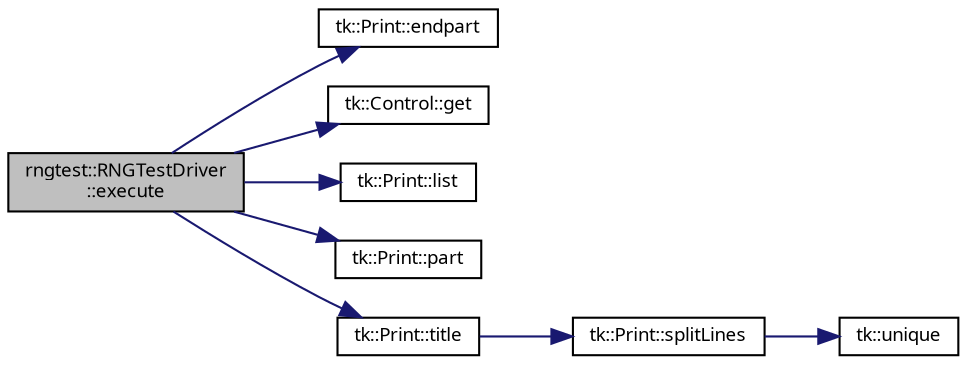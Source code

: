 digraph "rngtest::RNGTestDriver::execute"
{
 // INTERACTIVE_SVG=YES
  bgcolor="transparent";
  edge [fontname="sans-serif",fontsize="9",labelfontname="sans-serif",labelfontsize="9"];
  node [fontname="sans-serif",fontsize="9",shape=record];
  rankdir="LR";
  Node1 [label="rngtest::RNGTestDriver\l::execute",height=0.2,width=0.4,color="black", fillcolor="grey75", style="filled", fontcolor="black"];
  Node1 -> Node2 [color="midnightblue",fontsize="9",style="solid",fontname="sans-serif"];
  Node2 [label="tk::Print::endpart",height=0.2,width=0.4,color="black",URL="$classtk_1_1_print.html#aa695f3f76c8f7900138e61ce6ee7df1d"];
  Node1 -> Node3 [color="midnightblue",fontsize="9",style="solid",fontname="sans-serif"];
  Node3 [label="tk::Control::get",height=0.2,width=0.4,color="black",URL="$classtk_1_1_control.html#a85c14acef1b9de96946fcf2ab7c08721",tooltip="Const-ref accessor to single element at 1st level. "];
  Node1 -> Node4 [color="midnightblue",fontsize="9",style="solid",fontname="sans-serif"];
  Node4 [label="tk::Print::list",height=0.2,width=0.4,color="black",URL="$classtk_1_1_print.html#a43a25626603b913fc34a18c4027f018c"];
  Node1 -> Node5 [color="midnightblue",fontsize="9",style="solid",fontname="sans-serif"];
  Node5 [label="tk::Print::part",height=0.2,width=0.4,color="black",URL="$classtk_1_1_print.html#a2e0e6ce01453e8080bcdce1837785ef3"];
  Node1 -> Node6 [color="midnightblue",fontsize="9",style="solid",fontname="sans-serif"];
  Node6 [label="tk::Print::title",height=0.2,width=0.4,color="black",URL="$classtk_1_1_print.html#abd458053dc5a97d79bde794c74bac91d"];
  Node6 -> Node7 [color="midnightblue",fontsize="9",style="solid",fontname="sans-serif"];
  Node7 [label="tk::Print::splitLines",height=0.2,width=0.4,color="black",URL="$classtk_1_1_print.html#aa678d6f4f3e8b135769e834e2c3c0cec",tooltip="Clean up whitespaces and format a long string into multiple lines. "];
  Node7 -> Node8 [color="midnightblue",fontsize="9",style="solid",fontname="sans-serif"];
  Node8 [label="tk::unique",height=0.2,width=0.4,color="black",URL="$namespacetk.html#a87af1b002bc711716bd170a714bda211"];
}

